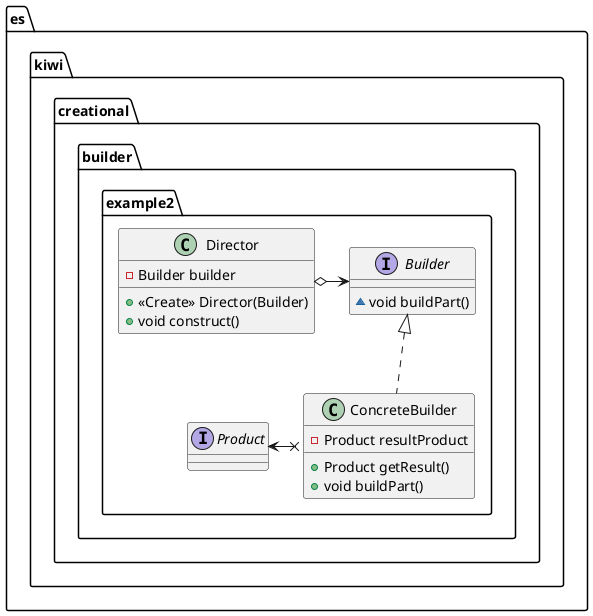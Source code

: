 @startuml
interface es.kiwi.creational.builder.example2.Product {
}
class es.kiwi.creational.builder.example2.ConcreteBuilder {
- Product resultProduct
+ Product getResult()
+ void buildPart()
}
class es.kiwi.creational.builder.example2.Director {
- Builder builder
+ <<Create>> Director(Builder)
+ void construct()
}
interface es.kiwi.creational.builder.example2.Builder {
~ void buildPart()
}


es.kiwi.creational.builder.example2.Builder <|.. es.kiwi.creational.builder.example2.ConcreteBuilder
es.kiwi.creational.builder.example2.Director o-right-> es.kiwi.creational.builder.example2.Builder
es.kiwi.creational.builder.example2.ConcreteBuilder x-left-> es.kiwi.creational.builder.example2.Product
@enduml